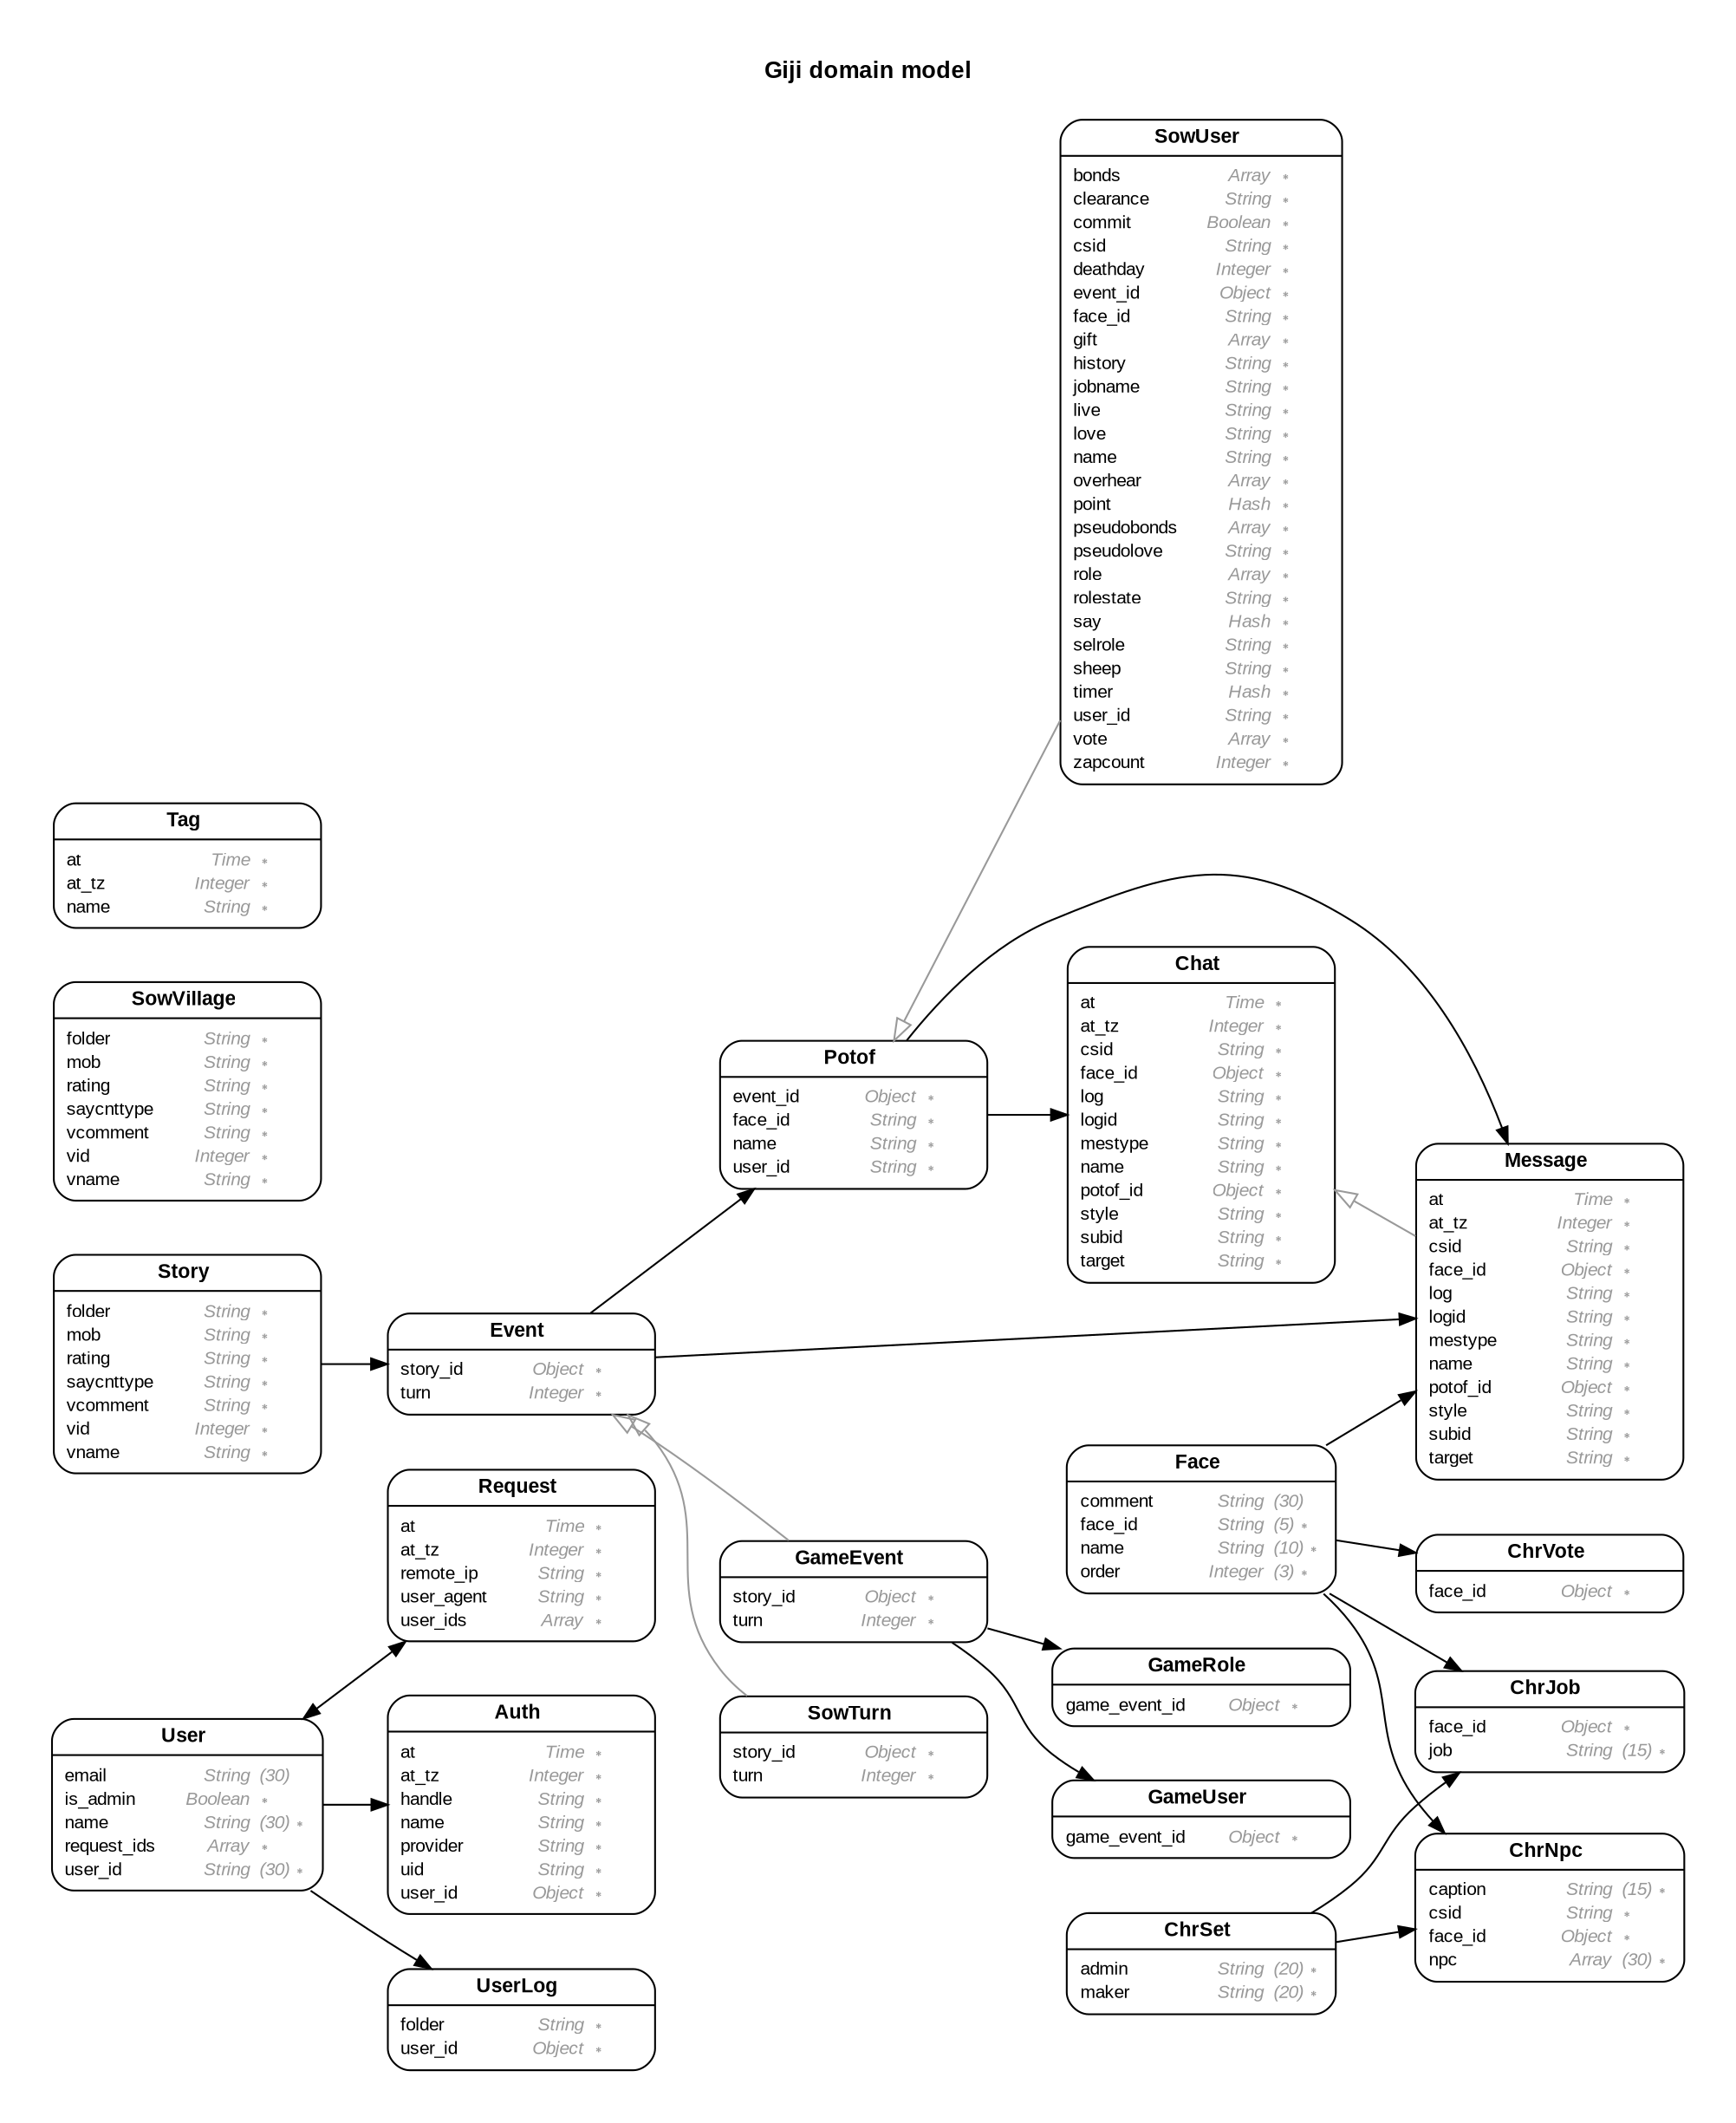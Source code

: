 digraph Giji {
  rankdir = "LR"; ranksep = "0.5"; nodesep = "0.4"; pad = "0.4,0.4"; margin = "0,0"; concentrate = "true"; labelloc = "t"; fontsize = "13"; fontname = "Arial Bold";
  node [shape = "Mrecord", fontsize = "10", fontname = "Arial", margin = "0.07,0.05", penwidth = "1.0"];
  edge [fontname = "Arial", fontsize = "7", dir = "both", arrowsize = "0.9", penwidth = "1.0", labelangle = "32", labeldistance = "1.8"];
  label = "Giji domain model\n\n";
  m_Auth [label = <<table border="0" align="center" cellspacing="0.5" cellpadding="0" width="134">
  <tr><td align="center" valign="bottom" width="130"><font face="Arial Bold" point-size="11">Auth</font></td></tr>
</table>
|
<table border="0" align="left" cellspacing="2" cellpadding="0" width="134">
  <tr>
    <td align="left"  width="50" port="at">at</td>
    <td align="right" width="50" port="at"><font face="Arial Italic" color="grey60">Time</font></td>
    <td align="left"  width="30" port="at"><font face="Arial Italic" color="grey60"> ∗</font></td>
  </tr>
  <tr>
    <td align="left"  width="50" port="at_tz">at_tz</td>
    <td align="right" width="50" port="at_tz"><font face="Arial Italic" color="grey60">Integer</font></td>
    <td align="left"  width="30" port="at_tz"><font face="Arial Italic" color="grey60"> ∗</font></td>
  </tr>
  <tr>
    <td align="left"  width="50" port="handle">handle</td>
    <td align="right" width="50" port="handle"><font face="Arial Italic" color="grey60">String</font></td>
    <td align="left"  width="30" port="handle"><font face="Arial Italic" color="grey60"> ∗</font></td>
  </tr>
  <tr>
    <td align="left"  width="50" port="name">name</td>
    <td align="right" width="50" port="name"><font face="Arial Italic" color="grey60">String</font></td>
    <td align="left"  width="30" port="name"><font face="Arial Italic" color="grey60"> ∗</font></td>
  </tr>
  <tr>
    <td align="left"  width="50" port="provider">provider</td>
    <td align="right" width="50" port="provider"><font face="Arial Italic" color="grey60">String</font></td>
    <td align="left"  width="30" port="provider"><font face="Arial Italic" color="grey60"> ∗</font></td>
  </tr>
  <tr>
    <td align="left"  width="50" port="uid">uid</td>
    <td align="right" width="50" port="uid"><font face="Arial Italic" color="grey60">String</font></td>
    <td align="left"  width="30" port="uid"><font face="Arial Italic" color="grey60"> ∗</font></td>
  </tr>
  <tr>
    <td align="left"  width="50" port="user_id">user_id</td>
    <td align="right" width="50" port="user_id"><font face="Arial Italic" color="grey60">Object</font></td>
    <td align="left"  width="30" port="user_id"><font face="Arial Italic" color="grey60"> ∗</font></td>
  </tr>
</table>
>];
  m_Chat [label = <<table border="0" align="center" cellspacing="0.5" cellpadding="0" width="134">
  <tr><td align="center" valign="bottom" width="130"><font face="Arial Bold" point-size="11">Chat</font></td></tr>
</table>
|
<table border="0" align="left" cellspacing="2" cellpadding="0" width="134">
  <tr>
    <td align="left"  width="50" port="at">at</td>
    <td align="right" width="50" port="at"><font face="Arial Italic" color="grey60">Time</font></td>
    <td align="left"  width="30" port="at"><font face="Arial Italic" color="grey60"> ∗</font></td>
  </tr>
  <tr>
    <td align="left"  width="50" port="at_tz">at_tz</td>
    <td align="right" width="50" port="at_tz"><font face="Arial Italic" color="grey60">Integer</font></td>
    <td align="left"  width="30" port="at_tz"><font face="Arial Italic" color="grey60"> ∗</font></td>
  </tr>
  <tr>
    <td align="left"  width="50" port="csid">csid</td>
    <td align="right" width="50" port="csid"><font face="Arial Italic" color="grey60">String</font></td>
    <td align="left"  width="30" port="csid"><font face="Arial Italic" color="grey60"> ∗</font></td>
  </tr>
  <tr>
    <td align="left"  width="50" port="face_id">face_id</td>
    <td align="right" width="50" port="face_id"><font face="Arial Italic" color="grey60">Object</font></td>
    <td align="left"  width="30" port="face_id"><font face="Arial Italic" color="grey60"> ∗</font></td>
  </tr>
  <tr>
    <td align="left"  width="50" port="log">log</td>
    <td align="right" width="50" port="log"><font face="Arial Italic" color="grey60">String</font></td>
    <td align="left"  width="30" port="log"><font face="Arial Italic" color="grey60"> ∗</font></td>
  </tr>
  <tr>
    <td align="left"  width="50" port="logid">logid</td>
    <td align="right" width="50" port="logid"><font face="Arial Italic" color="grey60">String</font></td>
    <td align="left"  width="30" port="logid"><font face="Arial Italic" color="grey60"> ∗</font></td>
  </tr>
  <tr>
    <td align="left"  width="50" port="mestype">mestype</td>
    <td align="right" width="50" port="mestype"><font face="Arial Italic" color="grey60">String</font></td>
    <td align="left"  width="30" port="mestype"><font face="Arial Italic" color="grey60"> ∗</font></td>
  </tr>
  <tr>
    <td align="left"  width="50" port="name">name</td>
    <td align="right" width="50" port="name"><font face="Arial Italic" color="grey60">String</font></td>
    <td align="left"  width="30" port="name"><font face="Arial Italic" color="grey60"> ∗</font></td>
  </tr>
  <tr>
    <td align="left"  width="50" port="potof_id">potof_id</td>
    <td align="right" width="50" port="potof_id"><font face="Arial Italic" color="grey60">Object</font></td>
    <td align="left"  width="30" port="potof_id"><font face="Arial Italic" color="grey60"> ∗</font></td>
  </tr>
  <tr>
    <td align="left"  width="50" port="style">style</td>
    <td align="right" width="50" port="style"><font face="Arial Italic" color="grey60">String</font></td>
    <td align="left"  width="30" port="style"><font face="Arial Italic" color="grey60"> ∗</font></td>
  </tr>
  <tr>
    <td align="left"  width="50" port="subid">subid</td>
    <td align="right" width="50" port="subid"><font face="Arial Italic" color="grey60">String</font></td>
    <td align="left"  width="30" port="subid"><font face="Arial Italic" color="grey60"> ∗</font></td>
  </tr>
  <tr>
    <td align="left"  width="50" port="target">target</td>
    <td align="right" width="50" port="target"><font face="Arial Italic" color="grey60">String</font></td>
    <td align="left"  width="30" port="target"><font face="Arial Italic" color="grey60"> ∗</font></td>
  </tr>
</table>
>];
  m_ChrJob [label = <<table border="0" align="center" cellspacing="0.5" cellpadding="0" width="134">
  <tr><td align="center" valign="bottom" width="130"><font face="Arial Bold" point-size="11">ChrJob</font></td></tr>
</table>
|
<table border="0" align="left" cellspacing="2" cellpadding="0" width="134">
  <tr>
    <td align="left"  width="50" port="face_id">face_id</td>
    <td align="right" width="50" port="face_id"><font face="Arial Italic" color="grey60">Object</font></td>
    <td align="left"  width="30" port="face_id"><font face="Arial Italic" color="grey60"> ∗</font></td>
  </tr>
  <tr>
    <td align="left"  width="50" port="job">job</td>
    <td align="right" width="50" port="job"><font face="Arial Italic" color="grey60">String</font></td>
    <td align="left"  width="30" port="job"><font face="Arial Italic" color="grey60"> (15) ∗</font></td>
  </tr>
</table>
>];
  m_ChrNpc [label = <<table border="0" align="center" cellspacing="0.5" cellpadding="0" width="134">
  <tr><td align="center" valign="bottom" width="130"><font face="Arial Bold" point-size="11">ChrNpc</font></td></tr>
</table>
|
<table border="0" align="left" cellspacing="2" cellpadding="0" width="134">
  <tr>
    <td align="left"  width="50" port="caption">caption</td>
    <td align="right" width="50" port="caption"><font face="Arial Italic" color="grey60">String</font></td>
    <td align="left"  width="30" port="caption"><font face="Arial Italic" color="grey60"> (15) ∗</font></td>
  </tr>
  <tr>
    <td align="left"  width="50" port="csid">csid</td>
    <td align="right" width="50" port="csid"><font face="Arial Italic" color="grey60">String</font></td>
    <td align="left"  width="30" port="csid"><font face="Arial Italic" color="grey60"> ∗</font></td>
  </tr>
  <tr>
    <td align="left"  width="50" port="face_id">face_id</td>
    <td align="right" width="50" port="face_id"><font face="Arial Italic" color="grey60">Object</font></td>
    <td align="left"  width="30" port="face_id"><font face="Arial Italic" color="grey60"> ∗</font></td>
  </tr>
  <tr>
    <td align="left"  width="50" port="npc">npc</td>
    <td align="right" width="50" port="npc"><font face="Arial Italic" color="grey60">Array</font></td>
    <td align="left"  width="30" port="npc"><font face="Arial Italic" color="grey60"> (30) ∗</font></td>
  </tr>
</table>
>];
  m_ChrSet [label = <<table border="0" align="center" cellspacing="0.5" cellpadding="0" width="134">
  <tr><td align="center" valign="bottom" width="130"><font face="Arial Bold" point-size="11">ChrSet</font></td></tr>
</table>
|
<table border="0" align="left" cellspacing="2" cellpadding="0" width="134">
  <tr>
    <td align="left"  width="50" port="admin">admin</td>
    <td align="right" width="50" port="admin"><font face="Arial Italic" color="grey60">String</font></td>
    <td align="left"  width="30" port="admin"><font face="Arial Italic" color="grey60"> (20) ∗</font></td>
  </tr>
  <tr>
    <td align="left"  width="50" port="maker">maker</td>
    <td align="right" width="50" port="maker"><font face="Arial Italic" color="grey60">String</font></td>
    <td align="left"  width="30" port="maker"><font face="Arial Italic" color="grey60"> (20) ∗</font></td>
  </tr>
</table>
>];
  m_ChrVote [label = <<table border="0" align="center" cellspacing="0.5" cellpadding="0" width="134">
  <tr><td align="center" valign="bottom" width="130"><font face="Arial Bold" point-size="11">ChrVote</font></td></tr>
</table>
|
<table border="0" align="left" cellspacing="2" cellpadding="0" width="134">
  <tr>
    <td align="left"  width="50" port="face_id">face_id</td>
    <td align="right" width="50" port="face_id"><font face="Arial Italic" color="grey60">Object</font></td>
    <td align="left"  width="30" port="face_id"><font face="Arial Italic" color="grey60"> ∗</font></td>
  </tr>
</table>
>];
  m_Event [label = <<table border="0" align="center" cellspacing="0.5" cellpadding="0" width="134">
  <tr><td align="center" valign="bottom" width="130"><font face="Arial Bold" point-size="11">Event</font></td></tr>
</table>
|
<table border="0" align="left" cellspacing="2" cellpadding="0" width="134">
  <tr>
    <td align="left"  width="50" port="story_id">story_id</td>
    <td align="right" width="50" port="story_id"><font face="Arial Italic" color="grey60">Object</font></td>
    <td align="left"  width="30" port="story_id"><font face="Arial Italic" color="grey60"> ∗</font></td>
  </tr>
  <tr>
    <td align="left"  width="50" port="turn">turn</td>
    <td align="right" width="50" port="turn"><font face="Arial Italic" color="grey60">Integer</font></td>
    <td align="left"  width="30" port="turn"><font face="Arial Italic" color="grey60"> ∗</font></td>
  </tr>
</table>
>];
  m_Face [label = <<table border="0" align="center" cellspacing="0.5" cellpadding="0" width="134">
  <tr><td align="center" valign="bottom" width="130"><font face="Arial Bold" point-size="11">Face</font></td></tr>
</table>
|
<table border="0" align="left" cellspacing="2" cellpadding="0" width="134">
  <tr>
    <td align="left"  width="50" port="comment">comment</td>
    <td align="right" width="50" port="comment"><font face="Arial Italic" color="grey60">String</font></td>
    <td align="left"  width="30" port="comment"><font face="Arial Italic" color="grey60"> (30)</font></td>
  </tr>
  <tr>
    <td align="left"  width="50" port="face_id">face_id</td>
    <td align="right" width="50" port="face_id"><font face="Arial Italic" color="grey60">String</font></td>
    <td align="left"  width="30" port="face_id"><font face="Arial Italic" color="grey60"> (5) ∗</font></td>
  </tr>
  <tr>
    <td align="left"  width="50" port="name">name</td>
    <td align="right" width="50" port="name"><font face="Arial Italic" color="grey60">String</font></td>
    <td align="left"  width="30" port="name"><font face="Arial Italic" color="grey60"> (10) ∗</font></td>
  </tr>
  <tr>
    <td align="left"  width="50" port="order">order</td>
    <td align="right" width="50" port="order"><font face="Arial Italic" color="grey60">Integer</font></td>
    <td align="left"  width="30" port="order"><font face="Arial Italic" color="grey60"> (3) ∗</font></td>
  </tr>
</table>
>];
  m_GameEvent [label = <<table border="0" align="center" cellspacing="0.5" cellpadding="0" width="134">
  <tr><td align="center" valign="bottom" width="130"><font face="Arial Bold" point-size="11">GameEvent</font></td></tr>
</table>
|
<table border="0" align="left" cellspacing="2" cellpadding="0" width="134">
  <tr>
    <td align="left"  width="50" port="story_id">story_id</td>
    <td align="right" width="50" port="story_id"><font face="Arial Italic" color="grey60">Object</font></td>
    <td align="left"  width="30" port="story_id"><font face="Arial Italic" color="grey60"> ∗</font></td>
  </tr>
  <tr>
    <td align="left"  width="50" port="turn">turn</td>
    <td align="right" width="50" port="turn"><font face="Arial Italic" color="grey60">Integer</font></td>
    <td align="left"  width="30" port="turn"><font face="Arial Italic" color="grey60"> ∗</font></td>
  </tr>
</table>
>];
  m_GameRole [label = <<table border="0" align="center" cellspacing="0.5" cellpadding="0" width="134">
  <tr><td align="center" valign="bottom" width="130"><font face="Arial Bold" point-size="11">GameRole</font></td></tr>
</table>
|
<table border="0" align="left" cellspacing="2" cellpadding="0" width="134">
  <tr>
    <td align="left"  width="50" port="game_event_id">game_event_id</td>
    <td align="right" width="50" port="game_event_id"><font face="Arial Italic" color="grey60">Object</font></td>
    <td align="left"  width="30" port="game_event_id"><font face="Arial Italic" color="grey60"> ∗</font></td>
  </tr>
</table>
>];
  m_GameUser [label = <<table border="0" align="center" cellspacing="0.5" cellpadding="0" width="134">
  <tr><td align="center" valign="bottom" width="130"><font face="Arial Bold" point-size="11">GameUser</font></td></tr>
</table>
|
<table border="0" align="left" cellspacing="2" cellpadding="0" width="134">
  <tr>
    <td align="left"  width="50" port="game_event_id">game_event_id</td>
    <td align="right" width="50" port="game_event_id"><font face="Arial Italic" color="grey60">Object</font></td>
    <td align="left"  width="30" port="game_event_id"><font face="Arial Italic" color="grey60"> ∗</font></td>
  </tr>
</table>
>];
  m_Message [label = <<table border="0" align="center" cellspacing="0.5" cellpadding="0" width="134">
  <tr><td align="center" valign="bottom" width="130"><font face="Arial Bold" point-size="11">Message</font></td></tr>
</table>
|
<table border="0" align="left" cellspacing="2" cellpadding="0" width="134">
  <tr>
    <td align="left"  width="50" port="at">at</td>
    <td align="right" width="50" port="at"><font face="Arial Italic" color="grey60">Time</font></td>
    <td align="left"  width="30" port="at"><font face="Arial Italic" color="grey60"> ∗</font></td>
  </tr>
  <tr>
    <td align="left"  width="50" port="at_tz">at_tz</td>
    <td align="right" width="50" port="at_tz"><font face="Arial Italic" color="grey60">Integer</font></td>
    <td align="left"  width="30" port="at_tz"><font face="Arial Italic" color="grey60"> ∗</font></td>
  </tr>
  <tr>
    <td align="left"  width="50" port="csid">csid</td>
    <td align="right" width="50" port="csid"><font face="Arial Italic" color="grey60">String</font></td>
    <td align="left"  width="30" port="csid"><font face="Arial Italic" color="grey60"> ∗</font></td>
  </tr>
  <tr>
    <td align="left"  width="50" port="face_id">face_id</td>
    <td align="right" width="50" port="face_id"><font face="Arial Italic" color="grey60">Object</font></td>
    <td align="left"  width="30" port="face_id"><font face="Arial Italic" color="grey60"> ∗</font></td>
  </tr>
  <tr>
    <td align="left"  width="50" port="log">log</td>
    <td align="right" width="50" port="log"><font face="Arial Italic" color="grey60">String</font></td>
    <td align="left"  width="30" port="log"><font face="Arial Italic" color="grey60"> ∗</font></td>
  </tr>
  <tr>
    <td align="left"  width="50" port="logid">logid</td>
    <td align="right" width="50" port="logid"><font face="Arial Italic" color="grey60">String</font></td>
    <td align="left"  width="30" port="logid"><font face="Arial Italic" color="grey60"> ∗</font></td>
  </tr>
  <tr>
    <td align="left"  width="50" port="mestype">mestype</td>
    <td align="right" width="50" port="mestype"><font face="Arial Italic" color="grey60">String</font></td>
    <td align="left"  width="30" port="mestype"><font face="Arial Italic" color="grey60"> ∗</font></td>
  </tr>
  <tr>
    <td align="left"  width="50" port="name">name</td>
    <td align="right" width="50" port="name"><font face="Arial Italic" color="grey60">String</font></td>
    <td align="left"  width="30" port="name"><font face="Arial Italic" color="grey60"> ∗</font></td>
  </tr>
  <tr>
    <td align="left"  width="50" port="potof_id">potof_id</td>
    <td align="right" width="50" port="potof_id"><font face="Arial Italic" color="grey60">Object</font></td>
    <td align="left"  width="30" port="potof_id"><font face="Arial Italic" color="grey60"> ∗</font></td>
  </tr>
  <tr>
    <td align="left"  width="50" port="style">style</td>
    <td align="right" width="50" port="style"><font face="Arial Italic" color="grey60">String</font></td>
    <td align="left"  width="30" port="style"><font face="Arial Italic" color="grey60"> ∗</font></td>
  </tr>
  <tr>
    <td align="left"  width="50" port="subid">subid</td>
    <td align="right" width="50" port="subid"><font face="Arial Italic" color="grey60">String</font></td>
    <td align="left"  width="30" port="subid"><font face="Arial Italic" color="grey60"> ∗</font></td>
  </tr>
  <tr>
    <td align="left"  width="50" port="target">target</td>
    <td align="right" width="50" port="target"><font face="Arial Italic" color="grey60">String</font></td>
    <td align="left"  width="30" port="target"><font face="Arial Italic" color="grey60"> ∗</font></td>
  </tr>
</table>
>];
  m_Potof [label = <<table border="0" align="center" cellspacing="0.5" cellpadding="0" width="134">
  <tr><td align="center" valign="bottom" width="130"><font face="Arial Bold" point-size="11">Potof</font></td></tr>
</table>
|
<table border="0" align="left" cellspacing="2" cellpadding="0" width="134">
  <tr>
    <td align="left"  width="50" port="event_id">event_id</td>
    <td align="right" width="50" port="event_id"><font face="Arial Italic" color="grey60">Object</font></td>
    <td align="left"  width="30" port="event_id"><font face="Arial Italic" color="grey60"> ∗</font></td>
  </tr>
  <tr>
    <td align="left"  width="50" port="face_id">face_id</td>
    <td align="right" width="50" port="face_id"><font face="Arial Italic" color="grey60">String</font></td>
    <td align="left"  width="30" port="face_id"><font face="Arial Italic" color="grey60"> ∗</font></td>
  </tr>
  <tr>
    <td align="left"  width="50" port="name">name</td>
    <td align="right" width="50" port="name"><font face="Arial Italic" color="grey60">String</font></td>
    <td align="left"  width="30" port="name"><font face="Arial Italic" color="grey60"> ∗</font></td>
  </tr>
  <tr>
    <td align="left"  width="50" port="user_id">user_id</td>
    <td align="right" width="50" port="user_id"><font face="Arial Italic" color="grey60">String</font></td>
    <td align="left"  width="30" port="user_id"><font face="Arial Italic" color="grey60"> ∗</font></td>
  </tr>
</table>
>];
  m_Request [label = <<table border="0" align="center" cellspacing="0.5" cellpadding="0" width="134">
  <tr><td align="center" valign="bottom" width="130"><font face="Arial Bold" point-size="11">Request</font></td></tr>
</table>
|
<table border="0" align="left" cellspacing="2" cellpadding="0" width="134">
  <tr>
    <td align="left"  width="50" port="at">at</td>
    <td align="right" width="50" port="at"><font face="Arial Italic" color="grey60">Time</font></td>
    <td align="left"  width="30" port="at"><font face="Arial Italic" color="grey60"> ∗</font></td>
  </tr>
  <tr>
    <td align="left"  width="50" port="at_tz">at_tz</td>
    <td align="right" width="50" port="at_tz"><font face="Arial Italic" color="grey60">Integer</font></td>
    <td align="left"  width="30" port="at_tz"><font face="Arial Italic" color="grey60"> ∗</font></td>
  </tr>
  <tr>
    <td align="left"  width="50" port="remote_ip">remote_ip</td>
    <td align="right" width="50" port="remote_ip"><font face="Arial Italic" color="grey60">String</font></td>
    <td align="left"  width="30" port="remote_ip"><font face="Arial Italic" color="grey60"> ∗</font></td>
  </tr>
  <tr>
    <td align="left"  width="50" port="user_agent">user_agent</td>
    <td align="right" width="50" port="user_agent"><font face="Arial Italic" color="grey60">String</font></td>
    <td align="left"  width="30" port="user_agent"><font face="Arial Italic" color="grey60"> ∗</font></td>
  </tr>
  <tr>
    <td align="left"  width="50" port="user_ids">user_ids</td>
    <td align="right" width="50" port="user_ids"><font face="Arial Italic" color="grey60">Array</font></td>
    <td align="left"  width="30" port="user_ids"><font face="Arial Italic" color="grey60"> ∗</font></td>
  </tr>
</table>
>];
  m_SowTurn [label = <<table border="0" align="center" cellspacing="0.5" cellpadding="0" width="134">
  <tr><td align="center" valign="bottom" width="130"><font face="Arial Bold" point-size="11">SowTurn</font></td></tr>
</table>
|
<table border="0" align="left" cellspacing="2" cellpadding="0" width="134">
  <tr>
    <td align="left"  width="50" port="story_id">story_id</td>
    <td align="right" width="50" port="story_id"><font face="Arial Italic" color="grey60">Object</font></td>
    <td align="left"  width="30" port="story_id"><font face="Arial Italic" color="grey60"> ∗</font></td>
  </tr>
  <tr>
    <td align="left"  width="50" port="turn">turn</td>
    <td align="right" width="50" port="turn"><font face="Arial Italic" color="grey60">Integer</font></td>
    <td align="left"  width="30" port="turn"><font face="Arial Italic" color="grey60"> ∗</font></td>
  </tr>
</table>
>];
  m_SowUser [label = <<table border="0" align="center" cellspacing="0.5" cellpadding="0" width="134">
  <tr><td align="center" valign="bottom" width="130"><font face="Arial Bold" point-size="11">SowUser</font></td></tr>
</table>
|
<table border="0" align="left" cellspacing="2" cellpadding="0" width="134">
  <tr>
    <td align="left"  width="50" port="bonds">bonds</td>
    <td align="right" width="50" port="bonds"><font face="Arial Italic" color="grey60">Array</font></td>
    <td align="left"  width="30" port="bonds"><font face="Arial Italic" color="grey60"> ∗</font></td>
  </tr>
  <tr>
    <td align="left"  width="50" port="clearance">clearance</td>
    <td align="right" width="50" port="clearance"><font face="Arial Italic" color="grey60">String</font></td>
    <td align="left"  width="30" port="clearance"><font face="Arial Italic" color="grey60"> ∗</font></td>
  </tr>
  <tr>
    <td align="left"  width="50" port="commit">commit</td>
    <td align="right" width="50" port="commit"><font face="Arial Italic" color="grey60">Boolean</font></td>
    <td align="left"  width="30" port="commit"><font face="Arial Italic" color="grey60"> ∗</font></td>
  </tr>
  <tr>
    <td align="left"  width="50" port="csid">csid</td>
    <td align="right" width="50" port="csid"><font face="Arial Italic" color="grey60">String</font></td>
    <td align="left"  width="30" port="csid"><font face="Arial Italic" color="grey60"> ∗</font></td>
  </tr>
  <tr>
    <td align="left"  width="50" port="deathday">deathday</td>
    <td align="right" width="50" port="deathday"><font face="Arial Italic" color="grey60">Integer</font></td>
    <td align="left"  width="30" port="deathday"><font face="Arial Italic" color="grey60"> ∗</font></td>
  </tr>
  <tr>
    <td align="left"  width="50" port="event_id">event_id</td>
    <td align="right" width="50" port="event_id"><font face="Arial Italic" color="grey60">Object</font></td>
    <td align="left"  width="30" port="event_id"><font face="Arial Italic" color="grey60"> ∗</font></td>
  </tr>
  <tr>
    <td align="left"  width="50" port="face_id">face_id</td>
    <td align="right" width="50" port="face_id"><font face="Arial Italic" color="grey60">String</font></td>
    <td align="left"  width="30" port="face_id"><font face="Arial Italic" color="grey60"> ∗</font></td>
  </tr>
  <tr>
    <td align="left"  width="50" port="gift">gift</td>
    <td align="right" width="50" port="gift"><font face="Arial Italic" color="grey60">Array</font></td>
    <td align="left"  width="30" port="gift"><font face="Arial Italic" color="grey60"> ∗</font></td>
  </tr>
  <tr>
    <td align="left"  width="50" port="history">history</td>
    <td align="right" width="50" port="history"><font face="Arial Italic" color="grey60">String</font></td>
    <td align="left"  width="30" port="history"><font face="Arial Italic" color="grey60"> ∗</font></td>
  </tr>
  <tr>
    <td align="left"  width="50" port="jobname">jobname</td>
    <td align="right" width="50" port="jobname"><font face="Arial Italic" color="grey60">String</font></td>
    <td align="left"  width="30" port="jobname"><font face="Arial Italic" color="grey60"> ∗</font></td>
  </tr>
  <tr>
    <td align="left"  width="50" port="live">live</td>
    <td align="right" width="50" port="live"><font face="Arial Italic" color="grey60">String</font></td>
    <td align="left"  width="30" port="live"><font face="Arial Italic" color="grey60"> ∗</font></td>
  </tr>
  <tr>
    <td align="left"  width="50" port="love">love</td>
    <td align="right" width="50" port="love"><font face="Arial Italic" color="grey60">String</font></td>
    <td align="left"  width="30" port="love"><font face="Arial Italic" color="grey60"> ∗</font></td>
  </tr>
  <tr>
    <td align="left"  width="50" port="name">name</td>
    <td align="right" width="50" port="name"><font face="Arial Italic" color="grey60">String</font></td>
    <td align="left"  width="30" port="name"><font face="Arial Italic" color="grey60"> ∗</font></td>
  </tr>
  <tr>
    <td align="left"  width="50" port="overhear">overhear</td>
    <td align="right" width="50" port="overhear"><font face="Arial Italic" color="grey60">Array</font></td>
    <td align="left"  width="30" port="overhear"><font face="Arial Italic" color="grey60"> ∗</font></td>
  </tr>
  <tr>
    <td align="left"  width="50" port="point">point</td>
    <td align="right" width="50" port="point"><font face="Arial Italic" color="grey60">Hash</font></td>
    <td align="left"  width="30" port="point"><font face="Arial Italic" color="grey60"> ∗</font></td>
  </tr>
  <tr>
    <td align="left"  width="50" port="pseudobonds">pseudobonds</td>
    <td align="right" width="50" port="pseudobonds"><font face="Arial Italic" color="grey60">Array</font></td>
    <td align="left"  width="30" port="pseudobonds"><font face="Arial Italic" color="grey60"> ∗</font></td>
  </tr>
  <tr>
    <td align="left"  width="50" port="pseudolove">pseudolove</td>
    <td align="right" width="50" port="pseudolove"><font face="Arial Italic" color="grey60">String</font></td>
    <td align="left"  width="30" port="pseudolove"><font face="Arial Italic" color="grey60"> ∗</font></td>
  </tr>
  <tr>
    <td align="left"  width="50" port="role">role</td>
    <td align="right" width="50" port="role"><font face="Arial Italic" color="grey60">Array</font></td>
    <td align="left"  width="30" port="role"><font face="Arial Italic" color="grey60"> ∗</font></td>
  </tr>
  <tr>
    <td align="left"  width="50" port="rolestate">rolestate</td>
    <td align="right" width="50" port="rolestate"><font face="Arial Italic" color="grey60">String</font></td>
    <td align="left"  width="30" port="rolestate"><font face="Arial Italic" color="grey60"> ∗</font></td>
  </tr>
  <tr>
    <td align="left"  width="50" port="say">say</td>
    <td align="right" width="50" port="say"><font face="Arial Italic" color="grey60">Hash</font></td>
    <td align="left"  width="30" port="say"><font face="Arial Italic" color="grey60"> ∗</font></td>
  </tr>
  <tr>
    <td align="left"  width="50" port="selrole">selrole</td>
    <td align="right" width="50" port="selrole"><font face="Arial Italic" color="grey60">String</font></td>
    <td align="left"  width="30" port="selrole"><font face="Arial Italic" color="grey60"> ∗</font></td>
  </tr>
  <tr>
    <td align="left"  width="50" port="sheep">sheep</td>
    <td align="right" width="50" port="sheep"><font face="Arial Italic" color="grey60">String</font></td>
    <td align="left"  width="30" port="sheep"><font face="Arial Italic" color="grey60"> ∗</font></td>
  </tr>
  <tr>
    <td align="left"  width="50" port="timer">timer</td>
    <td align="right" width="50" port="timer"><font face="Arial Italic" color="grey60">Hash</font></td>
    <td align="left"  width="30" port="timer"><font face="Arial Italic" color="grey60"> ∗</font></td>
  </tr>
  <tr>
    <td align="left"  width="50" port="user_id">user_id</td>
    <td align="right" width="50" port="user_id"><font face="Arial Italic" color="grey60">String</font></td>
    <td align="left"  width="30" port="user_id"><font face="Arial Italic" color="grey60"> ∗</font></td>
  </tr>
  <tr>
    <td align="left"  width="50" port="vote">vote</td>
    <td align="right" width="50" port="vote"><font face="Arial Italic" color="grey60">Array</font></td>
    <td align="left"  width="30" port="vote"><font face="Arial Italic" color="grey60"> ∗</font></td>
  </tr>
  <tr>
    <td align="left"  width="50" port="zapcount">zapcount</td>
    <td align="right" width="50" port="zapcount"><font face="Arial Italic" color="grey60">Integer</font></td>
    <td align="left"  width="30" port="zapcount"><font face="Arial Italic" color="grey60"> ∗</font></td>
  </tr>
</table>
>];
  m_SowVillage [label = <<table border="0" align="center" cellspacing="0.5" cellpadding="0" width="134">
  <tr><td align="center" valign="bottom" width="130"><font face="Arial Bold" point-size="11">SowVillage</font></td></tr>
</table>
|
<table border="0" align="left" cellspacing="2" cellpadding="0" width="134">
  <tr>
    <td align="left"  width="50" port="folder">folder</td>
    <td align="right" width="50" port="folder"><font face="Arial Italic" color="grey60">String</font></td>
    <td align="left"  width="30" port="folder"><font face="Arial Italic" color="grey60"> ∗</font></td>
  </tr>
  <tr>
    <td align="left"  width="50" port="mob">mob</td>
    <td align="right" width="50" port="mob"><font face="Arial Italic" color="grey60">String</font></td>
    <td align="left"  width="30" port="mob"><font face="Arial Italic" color="grey60"> ∗</font></td>
  </tr>
  <tr>
    <td align="left"  width="50" port="rating">rating</td>
    <td align="right" width="50" port="rating"><font face="Arial Italic" color="grey60">String</font></td>
    <td align="left"  width="30" port="rating"><font face="Arial Italic" color="grey60"> ∗</font></td>
  </tr>
  <tr>
    <td align="left"  width="50" port="saycnttype">saycnttype</td>
    <td align="right" width="50" port="saycnttype"><font face="Arial Italic" color="grey60">String</font></td>
    <td align="left"  width="30" port="saycnttype"><font face="Arial Italic" color="grey60"> ∗</font></td>
  </tr>
  <tr>
    <td align="left"  width="50" port="vcomment">vcomment</td>
    <td align="right" width="50" port="vcomment"><font face="Arial Italic" color="grey60">String</font></td>
    <td align="left"  width="30" port="vcomment"><font face="Arial Italic" color="grey60"> ∗</font></td>
  </tr>
  <tr>
    <td align="left"  width="50" port="vid">vid</td>
    <td align="right" width="50" port="vid"><font face="Arial Italic" color="grey60">Integer</font></td>
    <td align="left"  width="30" port="vid"><font face="Arial Italic" color="grey60"> ∗</font></td>
  </tr>
  <tr>
    <td align="left"  width="50" port="vname">vname</td>
    <td align="right" width="50" port="vname"><font face="Arial Italic" color="grey60">String</font></td>
    <td align="left"  width="30" port="vname"><font face="Arial Italic" color="grey60"> ∗</font></td>
  </tr>
</table>
>];
  m_Story [label = <<table border="0" align="center" cellspacing="0.5" cellpadding="0" width="134">
  <tr><td align="center" valign="bottom" width="130"><font face="Arial Bold" point-size="11">Story</font></td></tr>
</table>
|
<table border="0" align="left" cellspacing="2" cellpadding="0" width="134">
  <tr>
    <td align="left"  width="50" port="folder">folder</td>
    <td align="right" width="50" port="folder"><font face="Arial Italic" color="grey60">String</font></td>
    <td align="left"  width="30" port="folder"><font face="Arial Italic" color="grey60"> ∗</font></td>
  </tr>
  <tr>
    <td align="left"  width="50" port="mob">mob</td>
    <td align="right" width="50" port="mob"><font face="Arial Italic" color="grey60">String</font></td>
    <td align="left"  width="30" port="mob"><font face="Arial Italic" color="grey60"> ∗</font></td>
  </tr>
  <tr>
    <td align="left"  width="50" port="rating">rating</td>
    <td align="right" width="50" port="rating"><font face="Arial Italic" color="grey60">String</font></td>
    <td align="left"  width="30" port="rating"><font face="Arial Italic" color="grey60"> ∗</font></td>
  </tr>
  <tr>
    <td align="left"  width="50" port="saycnttype">saycnttype</td>
    <td align="right" width="50" port="saycnttype"><font face="Arial Italic" color="grey60">String</font></td>
    <td align="left"  width="30" port="saycnttype"><font face="Arial Italic" color="grey60"> ∗</font></td>
  </tr>
  <tr>
    <td align="left"  width="50" port="vcomment">vcomment</td>
    <td align="right" width="50" port="vcomment"><font face="Arial Italic" color="grey60">String</font></td>
    <td align="left"  width="30" port="vcomment"><font face="Arial Italic" color="grey60"> ∗</font></td>
  </tr>
  <tr>
    <td align="left"  width="50" port="vid">vid</td>
    <td align="right" width="50" port="vid"><font face="Arial Italic" color="grey60">Integer</font></td>
    <td align="left"  width="30" port="vid"><font face="Arial Italic" color="grey60"> ∗</font></td>
  </tr>
  <tr>
    <td align="left"  width="50" port="vname">vname</td>
    <td align="right" width="50" port="vname"><font face="Arial Italic" color="grey60">String</font></td>
    <td align="left"  width="30" port="vname"><font face="Arial Italic" color="grey60"> ∗</font></td>
  </tr>
</table>
>];
  m_Tag [label = <<table border="0" align="center" cellspacing="0.5" cellpadding="0" width="134">
  <tr><td align="center" valign="bottom" width="130"><font face="Arial Bold" point-size="11">Tag</font></td></tr>
</table>
|
<table border="0" align="left" cellspacing="2" cellpadding="0" width="134">
  <tr>
    <td align="left"  width="50" port="at">at</td>
    <td align="right" width="50" port="at"><font face="Arial Italic" color="grey60">Time</font></td>
    <td align="left"  width="30" port="at"><font face="Arial Italic" color="grey60"> ∗</font></td>
  </tr>
  <tr>
    <td align="left"  width="50" port="at_tz">at_tz</td>
    <td align="right" width="50" port="at_tz"><font face="Arial Italic" color="grey60">Integer</font></td>
    <td align="left"  width="30" port="at_tz"><font face="Arial Italic" color="grey60"> ∗</font></td>
  </tr>
  <tr>
    <td align="left"  width="50" port="name">name</td>
    <td align="right" width="50" port="name"><font face="Arial Italic" color="grey60">String</font></td>
    <td align="left"  width="30" port="name"><font face="Arial Italic" color="grey60"> ∗</font></td>
  </tr>
</table>
>];
  m_User [label = <<table border="0" align="center" cellspacing="0.5" cellpadding="0" width="134">
  <tr><td align="center" valign="bottom" width="130"><font face="Arial Bold" point-size="11">User</font></td></tr>
</table>
|
<table border="0" align="left" cellspacing="2" cellpadding="0" width="134">
  <tr>
    <td align="left"  width="50" port="email">email</td>
    <td align="right" width="50" port="email"><font face="Arial Italic" color="grey60">String</font></td>
    <td align="left"  width="30" port="email"><font face="Arial Italic" color="grey60"> (30)</font></td>
  </tr>
  <tr>
    <td align="left"  width="50" port="is_admin">is_admin</td>
    <td align="right" width="50" port="is_admin"><font face="Arial Italic" color="grey60">Boolean</font></td>
    <td align="left"  width="30" port="is_admin"><font face="Arial Italic" color="grey60"> ∗</font></td>
  </tr>
  <tr>
    <td align="left"  width="50" port="name">name</td>
    <td align="right" width="50" port="name"><font face="Arial Italic" color="grey60">String</font></td>
    <td align="left"  width="30" port="name"><font face="Arial Italic" color="grey60"> (30) ∗</font></td>
  </tr>
  <tr>
    <td align="left"  width="50" port="request_ids">request_ids</td>
    <td align="right" width="50" port="request_ids"><font face="Arial Italic" color="grey60">Array</font></td>
    <td align="left"  width="30" port="request_ids"><font face="Arial Italic" color="grey60"> ∗</font></td>
  </tr>
  <tr>
    <td align="left"  width="50" port="user_id">user_id</td>
    <td align="right" width="50" port="user_id"><font face="Arial Italic" color="grey60">String</font></td>
    <td align="left"  width="30" port="user_id"><font face="Arial Italic" color="grey60"> (30) ∗</font></td>
  </tr>
</table>
>];
  m_UserLog [label = <<table border="0" align="center" cellspacing="0.5" cellpadding="0" width="134">
  <tr><td align="center" valign="bottom" width="130"><font face="Arial Bold" point-size="11">UserLog</font></td></tr>
</table>
|
<table border="0" align="left" cellspacing="2" cellpadding="0" width="134">
  <tr>
    <td align="left"  width="50" port="folder">folder</td>
    <td align="right" width="50" port="folder"><font face="Arial Italic" color="grey60">String</font></td>
    <td align="left"  width="30" port="folder"><font face="Arial Italic" color="grey60"> ∗</font></td>
  </tr>
  <tr>
    <td align="left"  width="50" port="user_id">user_id</td>
    <td align="right" width="50" port="user_id"><font face="Arial Italic" color="grey60">Object</font></td>
    <td align="left"  width="30" port="user_id"><font face="Arial Italic" color="grey60"> ∗</font></td>
  </tr>
</table>
>];
  m_Chat -> m_Message [color = "grey60", arrowtail = "onormal", arrowhead = "none", arrowsize = "1.2"]
  m_Event -> m_GameEvent [color = "grey60", arrowtail = "onormal", arrowhead = "none", arrowsize = "1.2"]
  m_Event -> m_SowTurn [color = "grey60", arrowtail = "onormal", arrowhead = "none", arrowsize = "1.2"]
  m_Potof -> m_SowUser [color = "grey60", arrowtail = "onormal", arrowhead = "none", arrowsize = "1.2"]
  m_ChrSet -> m_ChrJob [arrowhead = "normal", arrowtail = "none", weight = "1"]
  m_ChrSet -> m_ChrNpc [arrowhead = "normal", arrowtail = "none", weight = "1"]
  m_User -> m_Auth [arrowhead = "normal", arrowtail = "none", weight = "1"]
  m_User -> m_UserLog [arrowhead = "normal", arrowtail = "none", weight = "1"]
  m_User -> m_Request [arrowhead = "normal", arrowtail = "none", weight = "1"]
  m_User -> m_Auth [arrowhead = "normal", arrowtail = "none", weight = "1"]
  m_Potof -> m_Chat [arrowhead = "normal", arrowtail = "none", weight = "1"]
  m_Face -> m_ChrJob [arrowhead = "normal", arrowtail = "none", weight = "1"]
  m_ChrSet -> m_ChrJob [arrowhead = "normal", arrowtail = "none", weight = "1"]
  m_ChrSet -> m_ChrNpc [arrowhead = "normal", arrowtail = "none", weight = "1"]
  m_Face -> m_ChrNpc [arrowhead = "normal", arrowtail = "none", weight = "1"]
  m_Face -> m_ChrVote [arrowhead = "normal", arrowtail = "none", weight = "1"]
  m_Event -> m_Message [arrowhead = "normal", arrowtail = "none", weight = "3"]
  m_Event -> m_Potof [arrowhead = "normal", arrowtail = "none", weight = "3"]
  m_Story -> m_Event [arrowhead = "normal", arrowtail = "none", weight = "3"]
  m_GameEvent -> m_GameRole [arrowhead = "normal", arrowtail = "none", weight = "1"]
  m_GameEvent -> m_GameUser [arrowhead = "normal", arrowtail = "none", weight = "1"]
  m_Potof -> m_Message [arrowhead = "normal", arrowtail = "none", weight = "2"]
  m_Event -> m_Potof [arrowhead = "normal", arrowtail = "none", weight = "2"]
  m_Request -> m_User [arrowhead = "normal", arrowtail = "none", weight = "1"]
  m_Story -> m_Event [arrowhead = "normal", arrowtail = "none", weight = "2"]
  m_User -> m_UserLog [arrowhead = "normal", arrowtail = "none", weight = "1"]
  m_GameEvent -> m_GameUser [arrowhead = "normal", arrowtail = "none", weight = "1"]
  m_GameEvent -> m_GameRole [arrowhead = "normal", arrowtail = "none", weight = "1"]
  m_Potof -> m_Message [arrowhead = "normal", arrowtail = "none", weight = "1"]
  m_Face -> m_Message [arrowhead = "normal", arrowtail = "none", weight = "1"]
  m_Event -> m_Message [arrowhead = "normal", arrowtail = "none", weight = "1"]
}
